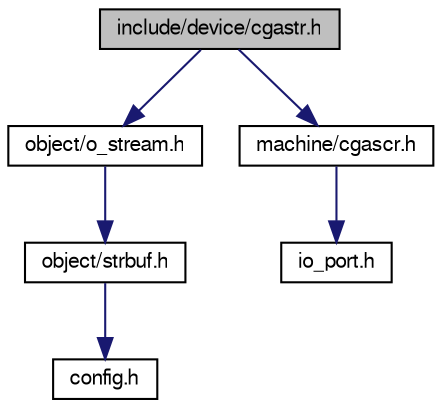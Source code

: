 digraph "include/device/cgastr.h"
{
  bgcolor="transparent";
  edge [fontname="FreeSans",fontsize="10",labelfontname="FreeSans",labelfontsize="10"];
  node [fontname="FreeSans",fontsize="10",shape=record];
  Node1 [label="include/device/cgastr.h",height=0.2,width=0.4,color="black", fillcolor="grey75", style="filled" fontcolor="black"];
  Node1 -> Node2 [color="midnightblue",fontsize="10",style="solid",fontname="FreeSans"];
  Node2 [label="object/o_stream.h",height=0.2,width=0.4,color="black",URL="$o__stream_8h.html"];
  Node2 -> Node3 [color="midnightblue",fontsize="10",style="solid",fontname="FreeSans"];
  Node3 [label="object/strbuf.h",height=0.2,width=0.4,color="black",URL="$strbuf_8h.html"];
  Node3 -> Node4 [color="midnightblue",fontsize="10",style="solid",fontname="FreeSans"];
  Node4 [label="config.h",height=0.2,width=0.4,color="black",URL="$config_8h.html",tooltip="verschiedene defines für Einstellungen"];
  Node1 -> Node5 [color="midnightblue",fontsize="10",style="solid",fontname="FreeSans"];
  Node5 [label="machine/cgascr.h",height=0.2,width=0.4,color="black",URL="$cgascr_8h.html"];
  Node5 -> Node6 [color="midnightblue",fontsize="10",style="solid",fontname="FreeSans"];
  Node6 [label="io_port.h",height=0.2,width=0.4,color="black",URL="$io__port_8h.html"];
}
